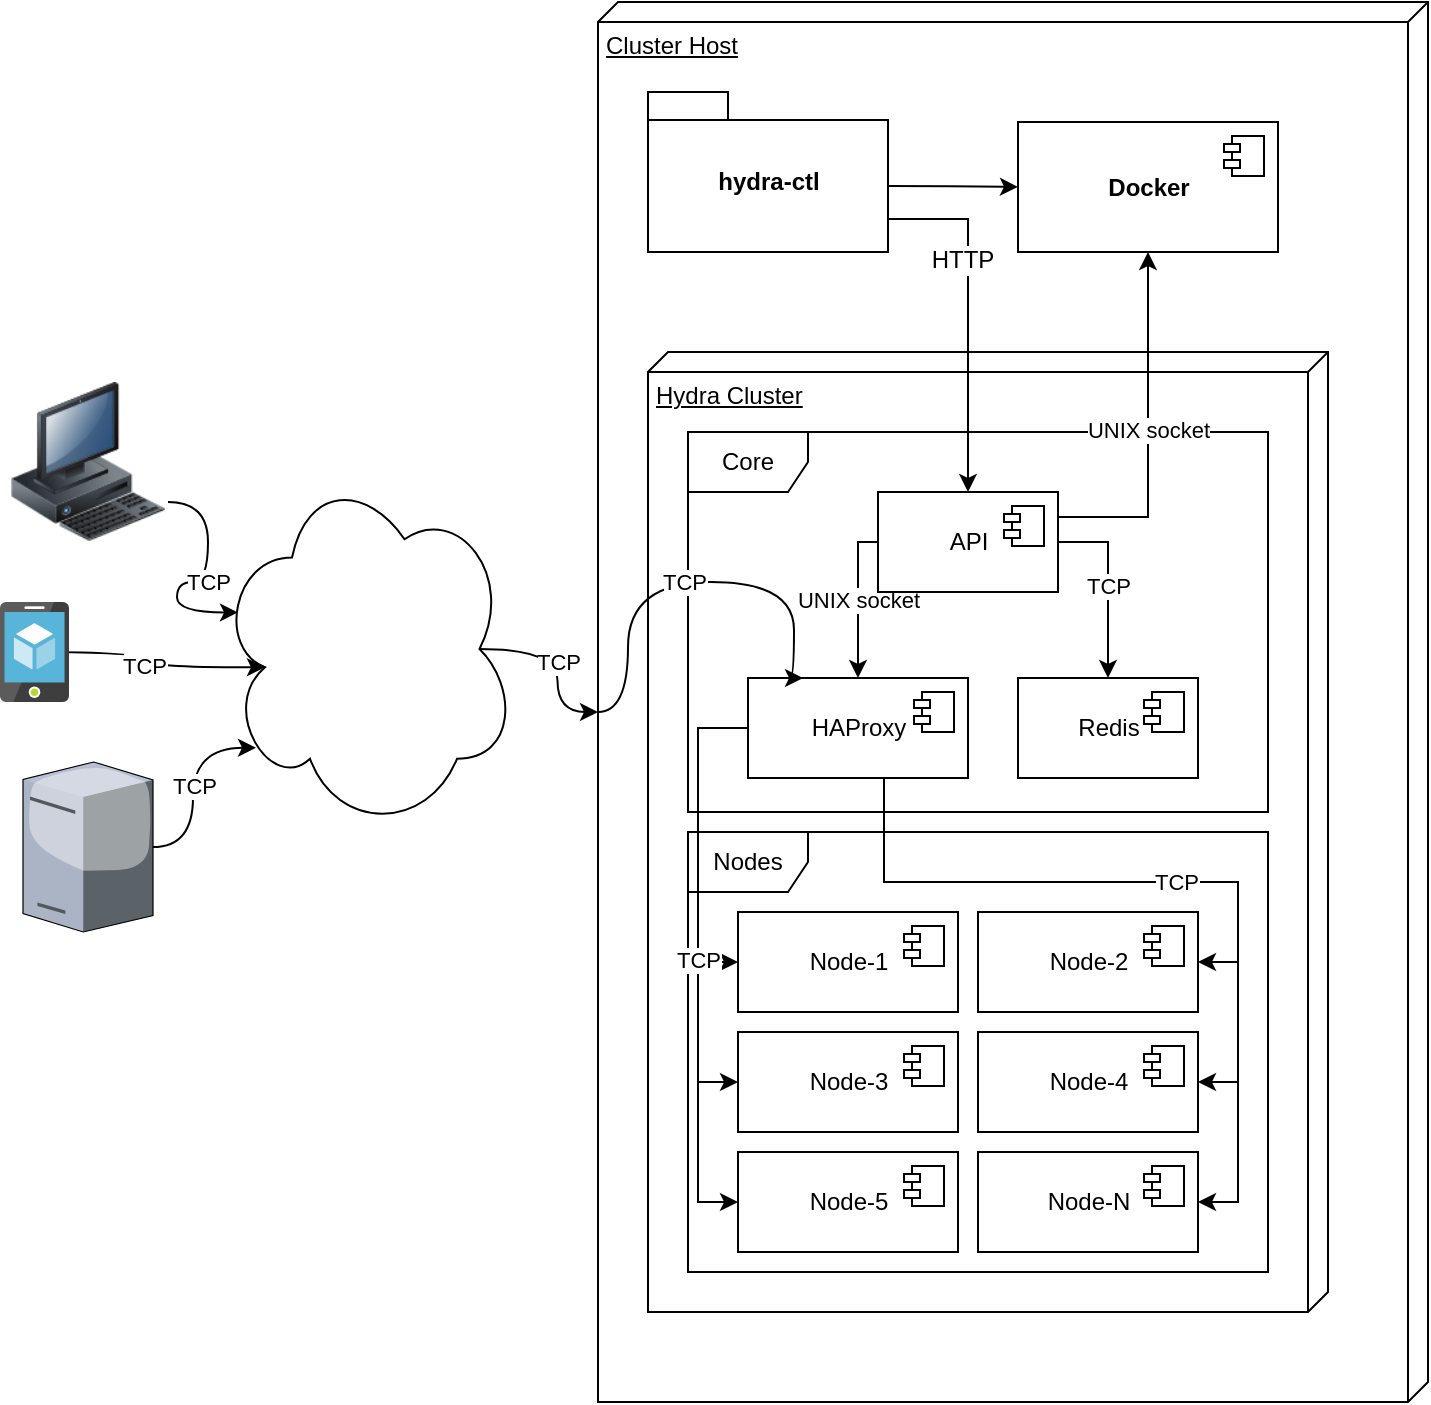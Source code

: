 <mxfile version="10.6.0" type="device"><diagram id="qYoFY7ZpJHIXc5bPwq2i" name="Page-1"><mxGraphModel dx="1967" dy="1059" grid="1" gridSize="10" guides="1" tooltips="1" connect="1" arrows="1" fold="1" page="1" pageScale="1" pageWidth="850" pageHeight="1100" math="0" shadow="0"><root><mxCell id="0"/><mxCell id="1" parent="0"/><mxCell id="jFysRLgAEeHOfn2ekPvj-28" value="Cluster Host" style="verticalAlign=top;align=left;spacingTop=8;spacingLeft=2;spacingRight=12;shape=cube;size=10;direction=south;fontStyle=4;html=1;" parent="1" vertex="1"><mxGeometry x="395" y="170" width="415" height="700" as="geometry"/></mxCell><mxCell id="jFysRLgAEeHOfn2ekPvj-1" value="Hydra Cluster&lt;br&gt;&lt;br&gt;" style="verticalAlign=top;align=left;spacingTop=8;spacingLeft=2;spacingRight=12;shape=cube;size=10;direction=south;fontStyle=4;html=1;" parent="1" vertex="1"><mxGeometry x="420" y="345" width="340" height="480" as="geometry"/></mxCell><mxCell id="jFysRLgAEeHOfn2ekPvj-2" value="Nodes&lt;br&gt;" style="shape=umlFrame;whiteSpace=wrap;html=1;" parent="1" vertex="1"><mxGeometry x="440" y="585" width="290" height="220" as="geometry"/></mxCell><mxCell id="jFysRLgAEeHOfn2ekPvj-3" value="Core&lt;br&gt;" style="shape=umlFrame;whiteSpace=wrap;html=1;" parent="1" vertex="1"><mxGeometry x="440" y="385" width="290" height="190" as="geometry"/></mxCell><mxCell id="jFysRLgAEeHOfn2ekPvj-23" style="edgeStyle=orthogonalEdgeStyle;rounded=0;orthogonalLoop=1;jettySize=auto;html=1;exitX=0;exitY=0;exitDx=120;exitDy=63.5;exitPerimeter=0;entryX=0.5;entryY=0;entryDx=0;entryDy=0;" parent="1" source="jFysRLgAEeHOfn2ekPvj-4" target="jFysRLgAEeHOfn2ekPvj-5" edge="1"><mxGeometry relative="1" as="geometry"/></mxCell><mxCell id="jFysRLgAEeHOfn2ekPvj-29" value="HTTP" style="text;html=1;resizable=0;points=[];align=center;verticalAlign=middle;labelBackgroundColor=#ffffff;" parent="jFysRLgAEeHOfn2ekPvj-23" vertex="1" connectable="0"><mxGeometry x="-0.317" y="-3" relative="1" as="geometry"><mxPoint as="offset"/></mxGeometry></mxCell><mxCell id="bfdYkW-dlATN2FtSYAvR-1" value="" style="edgeStyle=orthogonalEdgeStyle;orthogonalLoop=1;jettySize=auto;html=1;exitX=0;exitY=0;exitDx=120;exitDy=47;exitPerimeter=0;curved=1;" edge="1" parent="1" source="jFysRLgAEeHOfn2ekPvj-4" target="jFysRLgAEeHOfn2ekPvj-30"><mxGeometry relative="1" as="geometry"/></mxCell><mxCell id="jFysRLgAEeHOfn2ekPvj-4" value="hydra-ctl" style="shape=folder;fontStyle=1;spacingTop=10;tabWidth=40;tabHeight=14;tabPosition=left;html=1;" parent="1" vertex="1"><mxGeometry x="420" y="215" width="120" height="80" as="geometry"/></mxCell><mxCell id="jFysRLgAEeHOfn2ekPvj-12" value="TCP" style="edgeStyle=orthogonalEdgeStyle;rounded=0;orthogonalLoop=1;jettySize=auto;html=1;exitX=1;exitY=0.5;exitDx=0;exitDy=0;entryX=0.5;entryY=0;entryDx=0;entryDy=0;" parent="1" source="jFysRLgAEeHOfn2ekPvj-5" target="jFysRLgAEeHOfn2ekPvj-7" edge="1"><mxGeometry relative="1" as="geometry"/></mxCell><mxCell id="jFysRLgAEeHOfn2ekPvj-13" value="UNIX socket&lt;br&gt;" style="edgeStyle=orthogonalEdgeStyle;rounded=0;orthogonalLoop=1;jettySize=auto;html=1;exitX=0;exitY=0.5;exitDx=0;exitDy=0;entryX=0.5;entryY=0;entryDx=0;entryDy=0;" parent="1" source="jFysRLgAEeHOfn2ekPvj-5" target="jFysRLgAEeHOfn2ekPvj-10" edge="1"><mxGeometry relative="1" as="geometry"><Array as="points"><mxPoint x="525" y="440"/></Array></mxGeometry></mxCell><mxCell id="jFysRLgAEeHOfn2ekPvj-34" value="UNIX socket" style="edgeStyle=orthogonalEdgeStyle;rounded=0;orthogonalLoop=1;jettySize=auto;html=1;exitX=1;exitY=0.25;exitDx=0;exitDy=0;" parent="1" source="jFysRLgAEeHOfn2ekPvj-5" target="jFysRLgAEeHOfn2ekPvj-30" edge="1"><mxGeometry relative="1" as="geometry"/></mxCell><mxCell id="jFysRLgAEeHOfn2ekPvj-5" value="API&lt;br&gt;" style="html=1;" parent="1" vertex="1"><mxGeometry x="535" y="415" width="90" height="50" as="geometry"/></mxCell><mxCell id="jFysRLgAEeHOfn2ekPvj-6" value="" style="shape=component;jettyWidth=8;jettyHeight=4;" parent="jFysRLgAEeHOfn2ekPvj-5" vertex="1"><mxGeometry x="1" width="20" height="20" relative="1" as="geometry"><mxPoint x="-27" y="7" as="offset"/></mxGeometry></mxCell><mxCell id="jFysRLgAEeHOfn2ekPvj-7" value="Redis&lt;br&gt;" style="html=1;" parent="1" vertex="1"><mxGeometry x="605" y="508" width="90" height="50" as="geometry"/></mxCell><mxCell id="jFysRLgAEeHOfn2ekPvj-8" value="" style="shape=component;jettyWidth=8;jettyHeight=4;" parent="jFysRLgAEeHOfn2ekPvj-7" vertex="1"><mxGeometry x="1" width="20" height="20" relative="1" as="geometry"><mxPoint x="-27" y="7" as="offset"/></mxGeometry></mxCell><mxCell id="jFysRLgAEeHOfn2ekPvj-35" style="edgeStyle=orthogonalEdgeStyle;rounded=0;orthogonalLoop=1;jettySize=auto;html=1;exitX=0;exitY=0.5;exitDx=0;exitDy=0;entryX=0;entryY=0.5;entryDx=0;entryDy=0;" parent="1" source="jFysRLgAEeHOfn2ekPvj-10" target="jFysRLgAEeHOfn2ekPvj-14" edge="1"><mxGeometry relative="1" as="geometry"/></mxCell><mxCell id="jFysRLgAEeHOfn2ekPvj-37" style="edgeStyle=orthogonalEdgeStyle;rounded=0;orthogonalLoop=1;jettySize=auto;html=1;exitX=0;exitY=0.5;exitDx=0;exitDy=0;entryX=0;entryY=0.5;entryDx=0;entryDy=0;" parent="1" source="jFysRLgAEeHOfn2ekPvj-10" target="jFysRLgAEeHOfn2ekPvj-18" edge="1"><mxGeometry relative="1" as="geometry"/></mxCell><mxCell id="jFysRLgAEeHOfn2ekPvj-38" value="TCP" style="edgeStyle=orthogonalEdgeStyle;rounded=0;orthogonalLoop=1;jettySize=auto;html=1;exitX=0;exitY=0.5;exitDx=0;exitDy=0;entryX=0;entryY=0.5;entryDx=0;entryDy=0;" parent="1" source="jFysRLgAEeHOfn2ekPvj-10" target="jFysRLgAEeHOfn2ekPvj-24" edge="1"><mxGeometry relative="1" as="geometry"/></mxCell><mxCell id="jFysRLgAEeHOfn2ekPvj-41" style="edgeStyle=orthogonalEdgeStyle;rounded=0;orthogonalLoop=1;jettySize=auto;html=1;exitX=0.75;exitY=1;exitDx=0;exitDy=0;entryX=1;entryY=0.5;entryDx=0;entryDy=0;" parent="1" source="jFysRLgAEeHOfn2ekPvj-10" target="jFysRLgAEeHOfn2ekPvj-20" edge="1"><mxGeometry relative="1" as="geometry"><Array as="points"><mxPoint x="538" y="610"/><mxPoint x="715" y="610"/><mxPoint x="715" y="650"/></Array></mxGeometry></mxCell><mxCell id="jFysRLgAEeHOfn2ekPvj-44" style="edgeStyle=orthogonalEdgeStyle;rounded=0;orthogonalLoop=1;jettySize=auto;html=1;exitX=0.75;exitY=1;exitDx=0;exitDy=0;entryX=1;entryY=0.5;entryDx=0;entryDy=0;" parent="1" source="jFysRLgAEeHOfn2ekPvj-10" target="jFysRLgAEeHOfn2ekPvj-16" edge="1"><mxGeometry relative="1" as="geometry"><Array as="points"><mxPoint x="538" y="610"/><mxPoint x="715" y="610"/><mxPoint x="715" y="710"/></Array></mxGeometry></mxCell><mxCell id="jFysRLgAEeHOfn2ekPvj-45" value="TCP" style="edgeStyle=orthogonalEdgeStyle;rounded=0;orthogonalLoop=1;jettySize=auto;html=1;exitX=0.75;exitY=1;exitDx=0;exitDy=0;entryX=1;entryY=0.5;entryDx=0;entryDy=0;" parent="1" source="jFysRLgAEeHOfn2ekPvj-10" target="jFysRLgAEeHOfn2ekPvj-26" edge="1"><mxGeometry relative="1" as="geometry"><Array as="points"><mxPoint x="538" y="610"/><mxPoint x="715" y="610"/><mxPoint x="715" y="770"/></Array></mxGeometry></mxCell><mxCell id="jFysRLgAEeHOfn2ekPvj-10" value="HAProxy&lt;br&gt;" style="html=1;" parent="1" vertex="1"><mxGeometry x="470" y="508" width="110" height="50" as="geometry"/></mxCell><mxCell id="jFysRLgAEeHOfn2ekPvj-11" value="" style="shape=component;jettyWidth=8;jettyHeight=4;" parent="jFysRLgAEeHOfn2ekPvj-10" vertex="1"><mxGeometry x="1" width="20" height="20" relative="1" as="geometry"><mxPoint x="-27" y="7" as="offset"/></mxGeometry></mxCell><mxCell id="jFysRLgAEeHOfn2ekPvj-14" value="Node-1&lt;br&gt;" style="html=1;" parent="1" vertex="1"><mxGeometry x="465" y="625" width="110" height="50" as="geometry"/></mxCell><mxCell id="jFysRLgAEeHOfn2ekPvj-15" value="" style="shape=component;jettyWidth=8;jettyHeight=4;" parent="jFysRLgAEeHOfn2ekPvj-14" vertex="1"><mxGeometry x="1" width="20" height="20" relative="1" as="geometry"><mxPoint x="-27" y="7" as="offset"/></mxGeometry></mxCell><mxCell id="jFysRLgAEeHOfn2ekPvj-16" value="Node-4&lt;br&gt;" style="html=1;" parent="1" vertex="1"><mxGeometry x="585" y="685" width="110" height="50" as="geometry"/></mxCell><mxCell id="jFysRLgAEeHOfn2ekPvj-17" value="" style="shape=component;jettyWidth=8;jettyHeight=4;" parent="jFysRLgAEeHOfn2ekPvj-16" vertex="1"><mxGeometry x="1" width="20" height="20" relative="1" as="geometry"><mxPoint x="-27" y="7" as="offset"/></mxGeometry></mxCell><mxCell id="jFysRLgAEeHOfn2ekPvj-18" value="Node-3&lt;br&gt;" style="html=1;" parent="1" vertex="1"><mxGeometry x="465" y="685" width="110" height="50" as="geometry"/></mxCell><mxCell id="jFysRLgAEeHOfn2ekPvj-19" value="" style="shape=component;jettyWidth=8;jettyHeight=4;" parent="jFysRLgAEeHOfn2ekPvj-18" vertex="1"><mxGeometry x="1" width="20" height="20" relative="1" as="geometry"><mxPoint x="-27" y="7" as="offset"/></mxGeometry></mxCell><mxCell id="jFysRLgAEeHOfn2ekPvj-20" value="Node-2&lt;br&gt;" style="html=1;" parent="1" vertex="1"><mxGeometry x="585" y="625" width="110" height="50" as="geometry"/></mxCell><mxCell id="jFysRLgAEeHOfn2ekPvj-21" value="" style="shape=component;jettyWidth=8;jettyHeight=4;" parent="jFysRLgAEeHOfn2ekPvj-20" vertex="1"><mxGeometry x="1" width="20" height="20" relative="1" as="geometry"><mxPoint x="-27" y="7" as="offset"/></mxGeometry></mxCell><mxCell id="jFysRLgAEeHOfn2ekPvj-24" value="Node-5&lt;br&gt;" style="html=1;" parent="1" vertex="1"><mxGeometry x="465" y="745" width="110" height="50" as="geometry"/></mxCell><mxCell id="jFysRLgAEeHOfn2ekPvj-25" value="" style="shape=component;jettyWidth=8;jettyHeight=4;" parent="jFysRLgAEeHOfn2ekPvj-24" vertex="1"><mxGeometry x="1" width="20" height="20" relative="1" as="geometry"><mxPoint x="-27" y="7" as="offset"/></mxGeometry></mxCell><mxCell id="jFysRLgAEeHOfn2ekPvj-26" value="Node-N&lt;br&gt;" style="html=1;" parent="1" vertex="1"><mxGeometry x="585" y="745" width="110" height="50" as="geometry"/></mxCell><mxCell id="jFysRLgAEeHOfn2ekPvj-27" value="" style="shape=component;jettyWidth=8;jettyHeight=4;" parent="jFysRLgAEeHOfn2ekPvj-26" vertex="1"><mxGeometry x="1" width="20" height="20" relative="1" as="geometry"><mxPoint x="-27" y="7" as="offset"/></mxGeometry></mxCell><mxCell id="jFysRLgAEeHOfn2ekPvj-30" value="&lt;b&gt;Docker&lt;br&gt;&lt;/b&gt;" style="html=1;" parent="1" vertex="1"><mxGeometry x="605" y="230" width="130" height="65" as="geometry"/></mxCell><mxCell id="jFysRLgAEeHOfn2ekPvj-31" value="" style="shape=component;jettyWidth=8;jettyHeight=4;" parent="jFysRLgAEeHOfn2ekPvj-30" vertex="1"><mxGeometry x="1" width="20" height="20" relative="1" as="geometry"><mxPoint x="-27" y="7" as="offset"/></mxGeometry></mxCell><mxCell id="jFysRLgAEeHOfn2ekPvj-58" value="TCP" style="edgeStyle=orthogonalEdgeStyle;orthogonalLoop=1;jettySize=auto;html=1;exitX=1;exitY=0.75;exitDx=0;exitDy=0;entryX=0.07;entryY=0.4;entryDx=0;entryDy=0;entryPerimeter=0;curved=1;" parent="1" source="jFysRLgAEeHOfn2ekPvj-51" target="jFysRLgAEeHOfn2ekPvj-55" edge="1"><mxGeometry relative="1" as="geometry"/></mxCell><mxCell id="jFysRLgAEeHOfn2ekPvj-51" value="" style="image;html=1;labelBackgroundColor=#ffffff;image=img/lib/clip_art/computers/Workstation_128x128.png" parent="1" vertex="1"><mxGeometry x="100" y="360" width="80" height="80" as="geometry"/></mxCell><mxCell id="jFysRLgAEeHOfn2ekPvj-57" value="TCP" style="edgeStyle=orthogonalEdgeStyle;orthogonalLoop=1;jettySize=auto;html=1;entryX=0.16;entryY=0.55;entryDx=0;entryDy=0;entryPerimeter=0;curved=1;" parent="1" source="jFysRLgAEeHOfn2ekPvj-52" target="jFysRLgAEeHOfn2ekPvj-55" edge="1"><mxGeometry relative="1" as="geometry"/></mxCell><mxCell id="jFysRLgAEeHOfn2ekPvj-52" value="" style="aspect=fixed;html=1;perimeter=none;align=center;shadow=0;dashed=0;image;fontSize=12;image=img/lib/mscae/App_Service_Mobile_App.svg;" parent="1" vertex="1"><mxGeometry x="96" y="470" width="34.5" height="50" as="geometry"/></mxCell><mxCell id="jFysRLgAEeHOfn2ekPvj-56" value="TCP" style="edgeStyle=orthogonalEdgeStyle;orthogonalLoop=1;jettySize=auto;html=1;entryX=0.13;entryY=0.77;entryDx=0;entryDy=0;entryPerimeter=0;curved=1;" parent="1" source="jFysRLgAEeHOfn2ekPvj-54" target="jFysRLgAEeHOfn2ekPvj-55" edge="1"><mxGeometry relative="1" as="geometry"/></mxCell><mxCell id="jFysRLgAEeHOfn2ekPvj-54" value="" style="verticalLabelPosition=bottom;aspect=fixed;html=1;verticalAlign=top;strokeColor=none;align=center;outlineConnect=0;shape=mxgraph.citrix.tower_server;" parent="1" vertex="1"><mxGeometry x="107.5" y="550" width="65" height="85" as="geometry"/></mxCell><mxCell id="jFysRLgAEeHOfn2ekPvj-59" value="TCP" style="edgeStyle=orthogonalEdgeStyle;orthogonalLoop=1;jettySize=auto;html=1;exitX=0.875;exitY=0.5;exitDx=0;exitDy=0;exitPerimeter=0;curved=1;entryX=0;entryY=0;entryDx=355;entryDy=415;entryPerimeter=0;" parent="1" source="jFysRLgAEeHOfn2ekPvj-55" target="jFysRLgAEeHOfn2ekPvj-28" edge="1"><mxGeometry relative="1" as="geometry"><mxPoint x="360" y="550" as="targetPoint"/></mxGeometry></mxCell><mxCell id="jFysRLgAEeHOfn2ekPvj-55" value="" style="ellipse;shape=cloud;whiteSpace=wrap;html=1;" parent="1" vertex="1"><mxGeometry x="204.5" y="402" width="150" height="183" as="geometry"/></mxCell><mxCell id="jFysRLgAEeHOfn2ekPvj-62" value="TCP" style="edgeStyle=orthogonalEdgeStyle;curved=1;orthogonalLoop=1;jettySize=auto;html=1;exitX=0;exitY=0;exitDx=355;exitDy=415;exitPerimeter=0;entryX=0.25;entryY=0;entryDx=0;entryDy=0;" parent="1" source="jFysRLgAEeHOfn2ekPvj-28" target="jFysRLgAEeHOfn2ekPvj-10" edge="1"><mxGeometry relative="1" as="geometry"><Array as="points"><mxPoint x="410" y="525"/><mxPoint x="410" y="460"/><mxPoint x="493" y="460"/></Array></mxGeometry></mxCell></root></mxGraphModel></diagram></mxfile>